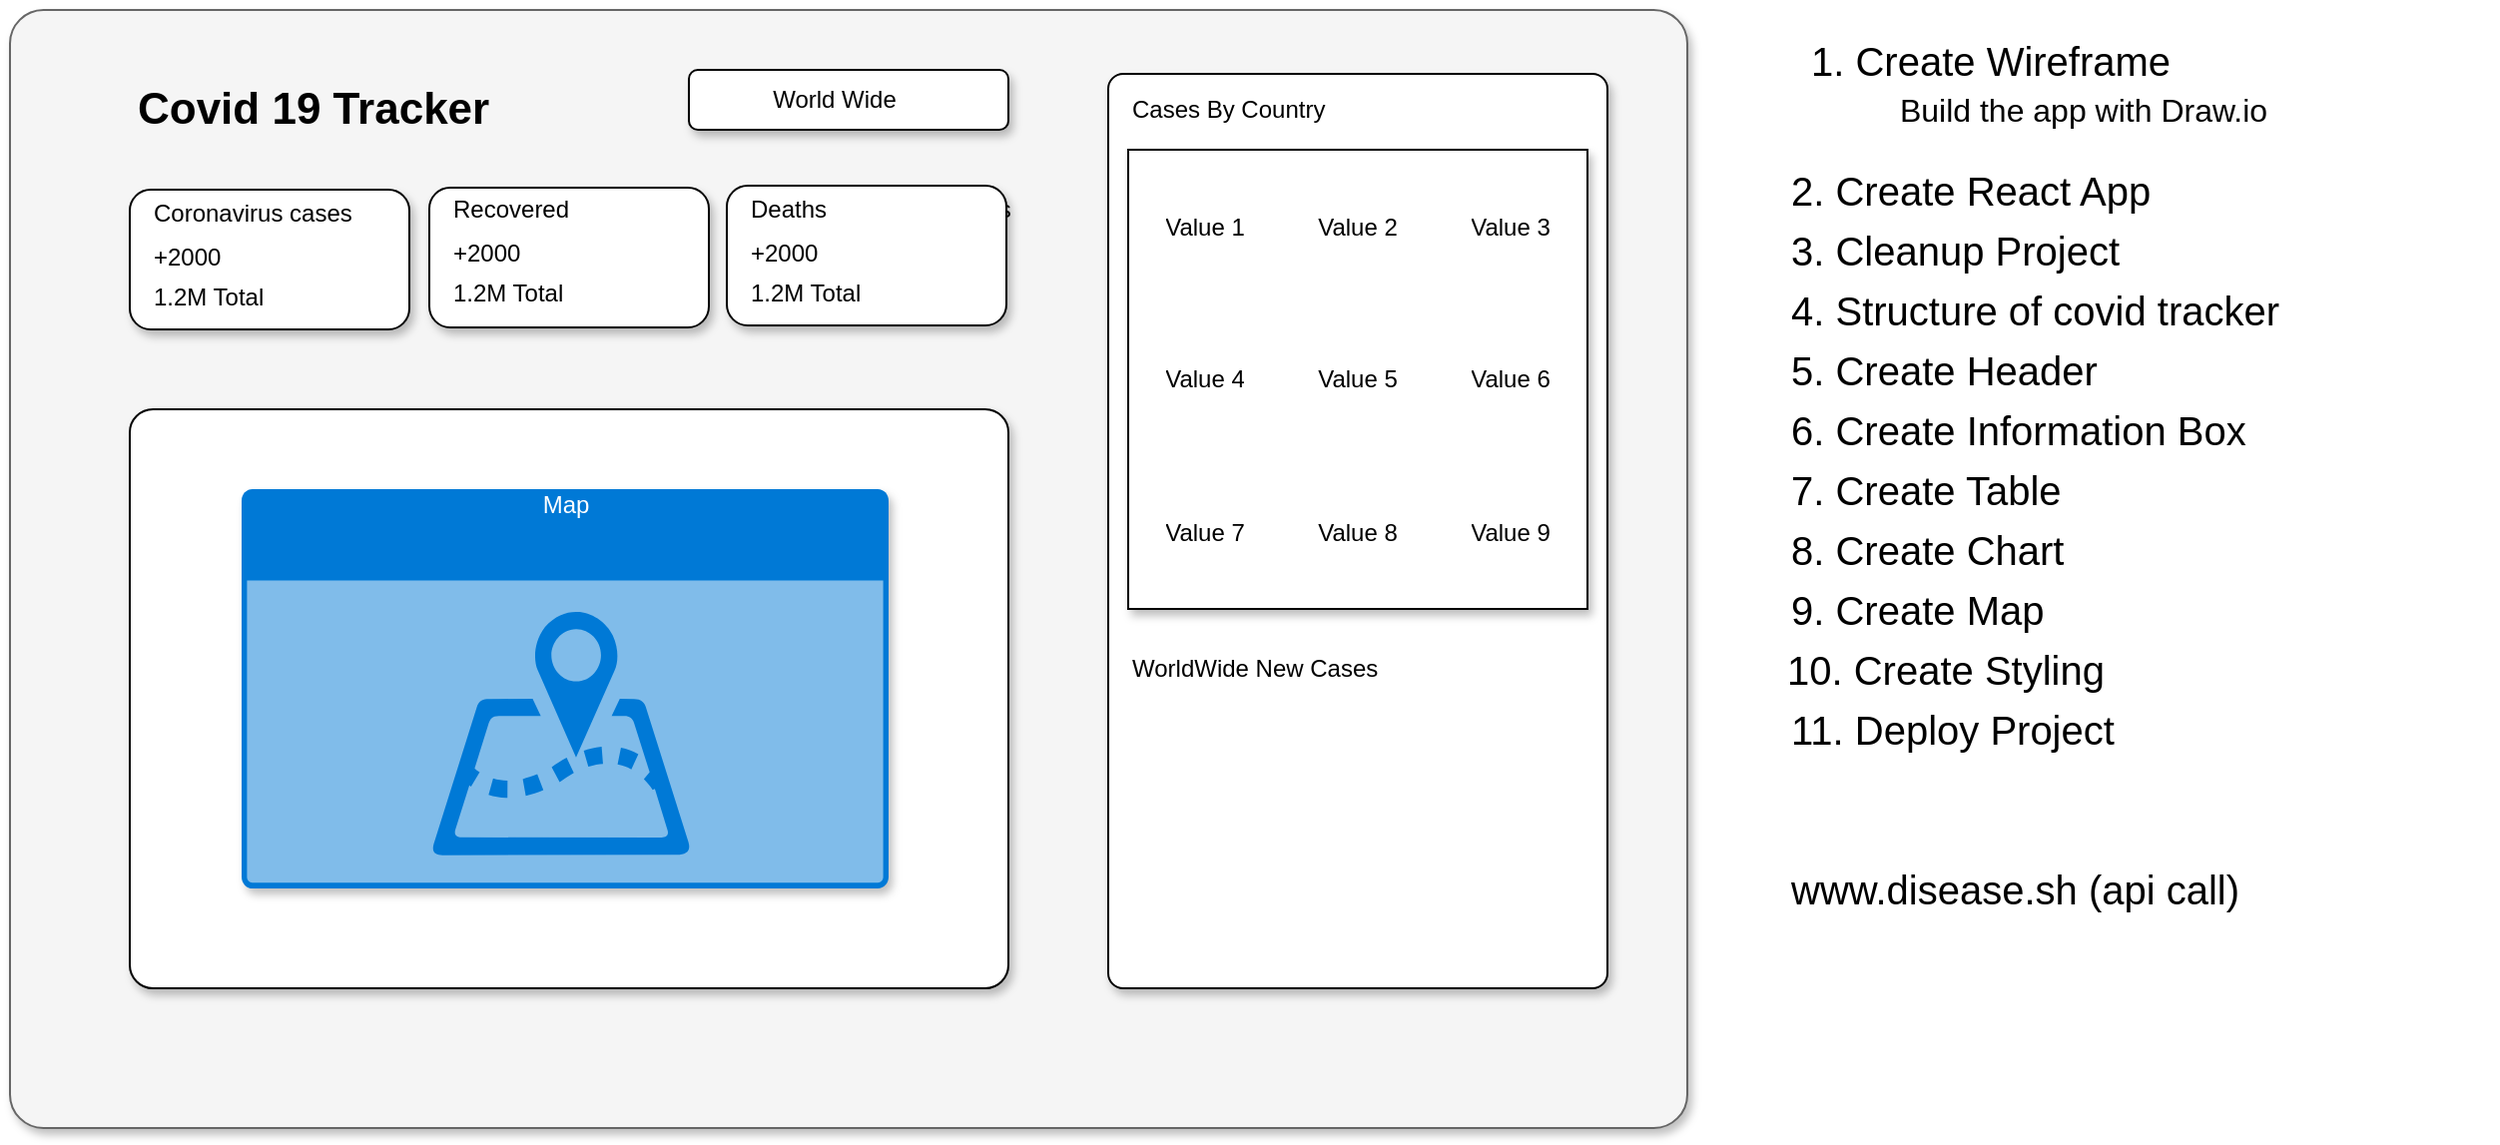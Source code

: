 <mxfile version="14.4.2" type="github">
  <diagram id="C5RBs43oDa-KdzZeNtuy" name="Page-1">
    <mxGraphModel dx="293" dy="664" grid="1" gridSize="10" guides="1" tooltips="1" connect="1" arrows="1" fold="1" page="1" pageScale="1" pageWidth="827" pageHeight="1169" math="0" shadow="0">
      <root>
        <mxCell id="WIyWlLk6GJQsqaUBKTNV-0" />
        <mxCell id="WIyWlLk6GJQsqaUBKTNV-1" parent="WIyWlLk6GJQsqaUBKTNV-0" />
        <mxCell id="RTjfilX-AqYNEhMyl2OA-0" value="" style="rounded=1;whiteSpace=wrap;html=1;shadow=1;sketch=0;glass=0;fillColor=#f5f5f5;strokeColor=#666666;fontColor=#333333;arcSize=3;" vertex="1" parent="WIyWlLk6GJQsqaUBKTNV-1">
          <mxGeometry x="70" y="80" width="840" height="560" as="geometry" />
        </mxCell>
        <mxCell id="RTjfilX-AqYNEhMyl2OA-1" value="&lt;font style=&quot;font-size: 22px&quot;&gt;&lt;b&gt;Covid 19 Tracker&lt;/b&gt;&lt;/font&gt;" style="text;html=1;strokeColor=none;fillColor=none;align=left;verticalAlign=middle;whiteSpace=wrap;rounded=0;shadow=1;glass=0;sketch=0;" vertex="1" parent="WIyWlLk6GJQsqaUBKTNV-1">
          <mxGeometry x="132" y="110" width="211" height="40" as="geometry" />
        </mxCell>
        <mxCell id="RTjfilX-AqYNEhMyl2OA-2" value="" style="rounded=1;whiteSpace=wrap;html=1;shadow=1;glass=0;sketch=0;" vertex="1" parent="WIyWlLk6GJQsqaUBKTNV-1">
          <mxGeometry x="410" y="110" width="160" height="30" as="geometry" />
        </mxCell>
        <mxCell id="RTjfilX-AqYNEhMyl2OA-3" value="World Wide" style="text;html=1;strokeColor=none;fillColor=none;align=center;verticalAlign=middle;whiteSpace=wrap;rounded=0;shadow=1;glass=0;sketch=0;" vertex="1" parent="WIyWlLk6GJQsqaUBKTNV-1">
          <mxGeometry x="440" y="115" width="86" height="20" as="geometry" />
        </mxCell>
        <mxCell id="RTjfilX-AqYNEhMyl2OA-4" value="" style="rounded=1;whiteSpace=wrap;html=1;shadow=1;glass=0;sketch=0;" vertex="1" parent="WIyWlLk6GJQsqaUBKTNV-1">
          <mxGeometry x="130" y="170" width="140" height="70" as="geometry" />
        </mxCell>
        <mxCell id="RTjfilX-AqYNEhMyl2OA-5" value="Coronavirus cases" style="text;html=1;strokeColor=none;fillColor=none;align=left;verticalAlign=middle;whiteSpace=wrap;rounded=0;shadow=1;glass=0;sketch=0;" vertex="1" parent="WIyWlLk6GJQsqaUBKTNV-1">
          <mxGeometry x="140" y="172" width="120" height="20" as="geometry" />
        </mxCell>
        <mxCell id="RTjfilX-AqYNEhMyl2OA-6" value="+2000" style="text;html=1;strokeColor=none;fillColor=none;align=left;verticalAlign=middle;whiteSpace=wrap;rounded=0;shadow=1;glass=0;sketch=0;" vertex="1" parent="WIyWlLk6GJQsqaUBKTNV-1">
          <mxGeometry x="140" y="194" width="120" height="20" as="geometry" />
        </mxCell>
        <mxCell id="RTjfilX-AqYNEhMyl2OA-7" value="1.2M Total" style="text;html=1;strokeColor=none;fillColor=none;align=left;verticalAlign=middle;whiteSpace=wrap;rounded=0;shadow=1;glass=0;sketch=0;" vertex="1" parent="WIyWlLk6GJQsqaUBKTNV-1">
          <mxGeometry x="140" y="214" width="120" height="20" as="geometry" />
        </mxCell>
        <mxCell id="RTjfilX-AqYNEhMyl2OA-8" value="Coronavirus cases" style="text;html=1;strokeColor=none;fillColor=none;align=left;verticalAlign=middle;whiteSpace=wrap;rounded=0;shadow=1;glass=0;sketch=0;" vertex="1" parent="WIyWlLk6GJQsqaUBKTNV-1">
          <mxGeometry x="306" y="171" width="120" height="20" as="geometry" />
        </mxCell>
        <mxCell id="RTjfilX-AqYNEhMyl2OA-9" value="+2000" style="text;html=1;strokeColor=none;fillColor=none;align=left;verticalAlign=middle;whiteSpace=wrap;rounded=0;shadow=1;glass=0;sketch=0;" vertex="1" parent="WIyWlLk6GJQsqaUBKTNV-1">
          <mxGeometry x="306" y="193" width="120" height="20" as="geometry" />
        </mxCell>
        <mxCell id="RTjfilX-AqYNEhMyl2OA-10" value="1.2M Total" style="text;html=1;strokeColor=none;fillColor=none;align=left;verticalAlign=middle;whiteSpace=wrap;rounded=0;shadow=1;glass=0;sketch=0;" vertex="1" parent="WIyWlLk6GJQsqaUBKTNV-1">
          <mxGeometry x="306" y="213" width="120" height="20" as="geometry" />
        </mxCell>
        <mxCell id="RTjfilX-AqYNEhMyl2OA-11" value="" style="rounded=1;whiteSpace=wrap;html=1;shadow=1;glass=0;sketch=0;" vertex="1" parent="WIyWlLk6GJQsqaUBKTNV-1">
          <mxGeometry x="280" y="169" width="140" height="70" as="geometry" />
        </mxCell>
        <mxCell id="RTjfilX-AqYNEhMyl2OA-12" value="Coronavirus cases" style="text;html=1;strokeColor=none;fillColor=none;align=left;verticalAlign=middle;whiteSpace=wrap;rounded=0;shadow=1;glass=0;sketch=0;" vertex="1" parent="WIyWlLk6GJQsqaUBKTNV-1">
          <mxGeometry x="470" y="170" width="120" height="20" as="geometry" />
        </mxCell>
        <mxCell id="RTjfilX-AqYNEhMyl2OA-13" value="+2000" style="text;html=1;strokeColor=none;fillColor=none;align=left;verticalAlign=middle;whiteSpace=wrap;rounded=0;shadow=1;glass=0;sketch=0;" vertex="1" parent="WIyWlLk6GJQsqaUBKTNV-1">
          <mxGeometry x="470" y="192" width="120" height="20" as="geometry" />
        </mxCell>
        <mxCell id="RTjfilX-AqYNEhMyl2OA-14" value="1.2M Total" style="text;html=1;strokeColor=none;fillColor=none;align=left;verticalAlign=middle;whiteSpace=wrap;rounded=0;shadow=1;glass=0;sketch=0;" vertex="1" parent="WIyWlLk6GJQsqaUBKTNV-1">
          <mxGeometry x="470" y="212" width="120" height="20" as="geometry" />
        </mxCell>
        <mxCell id="RTjfilX-AqYNEhMyl2OA-15" value="" style="rounded=1;whiteSpace=wrap;html=1;shadow=1;glass=0;sketch=0;" vertex="1" parent="WIyWlLk6GJQsqaUBKTNV-1">
          <mxGeometry x="429" y="168" width="140" height="70" as="geometry" />
        </mxCell>
        <mxCell id="RTjfilX-AqYNEhMyl2OA-16" value="Recovered" style="text;html=1;strokeColor=none;fillColor=none;align=left;verticalAlign=middle;whiteSpace=wrap;rounded=0;shadow=1;glass=0;sketch=0;" vertex="1" parent="WIyWlLk6GJQsqaUBKTNV-1">
          <mxGeometry x="290" y="170" width="120" height="20" as="geometry" />
        </mxCell>
        <mxCell id="RTjfilX-AqYNEhMyl2OA-17" value="+2000" style="text;html=1;strokeColor=none;fillColor=none;align=left;verticalAlign=middle;whiteSpace=wrap;rounded=0;shadow=1;glass=0;sketch=0;" vertex="1" parent="WIyWlLk6GJQsqaUBKTNV-1">
          <mxGeometry x="290" y="192" width="120" height="20" as="geometry" />
        </mxCell>
        <mxCell id="RTjfilX-AqYNEhMyl2OA-18" value="1.2M Total" style="text;html=1;strokeColor=none;fillColor=none;align=left;verticalAlign=middle;whiteSpace=wrap;rounded=0;shadow=1;glass=0;sketch=0;" vertex="1" parent="WIyWlLk6GJQsqaUBKTNV-1">
          <mxGeometry x="290" y="212" width="120" height="20" as="geometry" />
        </mxCell>
        <mxCell id="RTjfilX-AqYNEhMyl2OA-19" value="Deaths" style="text;html=1;strokeColor=none;fillColor=none;align=left;verticalAlign=middle;whiteSpace=wrap;rounded=0;shadow=1;glass=0;sketch=0;" vertex="1" parent="WIyWlLk6GJQsqaUBKTNV-1">
          <mxGeometry x="439" y="170" width="120" height="20" as="geometry" />
        </mxCell>
        <mxCell id="RTjfilX-AqYNEhMyl2OA-20" value="+2000" style="text;html=1;strokeColor=none;fillColor=none;align=left;verticalAlign=middle;whiteSpace=wrap;rounded=0;shadow=1;glass=0;sketch=0;" vertex="1" parent="WIyWlLk6GJQsqaUBKTNV-1">
          <mxGeometry x="439" y="192" width="120" height="20" as="geometry" />
        </mxCell>
        <mxCell id="RTjfilX-AqYNEhMyl2OA-21" value="1.2M Total" style="text;html=1;strokeColor=none;fillColor=none;align=left;verticalAlign=middle;whiteSpace=wrap;rounded=0;shadow=1;glass=0;sketch=0;" vertex="1" parent="WIyWlLk6GJQsqaUBKTNV-1">
          <mxGeometry x="439" y="212" width="120" height="20" as="geometry" />
        </mxCell>
        <mxCell id="RTjfilX-AqYNEhMyl2OA-22" value="" style="rounded=1;whiteSpace=wrap;html=1;shadow=1;glass=0;sketch=0;arcSize=4;" vertex="1" parent="WIyWlLk6GJQsqaUBKTNV-1">
          <mxGeometry x="130" y="280" width="440" height="290" as="geometry" />
        </mxCell>
        <mxCell id="RTjfilX-AqYNEhMyl2OA-23" value="Map" style="html=1;strokeColor=none;fillColor=#0079D6;labelPosition=center;verticalLabelPosition=middle;verticalAlign=top;align=center;fontSize=12;outlineConnect=0;spacingTop=-6;fontColor=#FFFFFF;shape=mxgraph.sitemap.map;shadow=1;glass=0;sketch=0;" vertex="1" parent="WIyWlLk6GJQsqaUBKTNV-1">
          <mxGeometry x="186" y="320" width="324" height="200" as="geometry" />
        </mxCell>
        <mxCell id="RTjfilX-AqYNEhMyl2OA-24" value="" style="rounded=1;whiteSpace=wrap;html=1;shadow=1;glass=0;sketch=0;arcSize=3;" vertex="1" parent="WIyWlLk6GJQsqaUBKTNV-1">
          <mxGeometry x="620" y="112" width="250" height="458" as="geometry" />
        </mxCell>
        <mxCell id="RTjfilX-AqYNEhMyl2OA-25" value="Cases By Country" style="text;html=1;strokeColor=none;fillColor=none;align=left;verticalAlign=middle;whiteSpace=wrap;rounded=0;shadow=1;glass=0;sketch=0;" vertex="1" parent="WIyWlLk6GJQsqaUBKTNV-1">
          <mxGeometry x="630" y="120" width="190" height="20" as="geometry" />
        </mxCell>
        <mxCell id="RTjfilX-AqYNEhMyl2OA-26" value="WorldWide New Cases" style="text;html=1;strokeColor=none;fillColor=none;align=left;verticalAlign=middle;whiteSpace=wrap;rounded=0;shadow=1;glass=0;sketch=0;" vertex="1" parent="WIyWlLk6GJQsqaUBKTNV-1">
          <mxGeometry x="630" y="400" width="190" height="20" as="geometry" />
        </mxCell>
        <mxCell id="RTjfilX-AqYNEhMyl2OA-30" value="" style="shape=image;html=1;verticalAlign=top;verticalLabelPosition=bottom;labelBackgroundColor=#ffffff;imageAspect=0;aspect=fixed;image=https://cdn2.iconfinder.com/data/icons/3d-infographics/512/4-128.png;shadow=1;glass=0;sketch=0;" vertex="1" parent="WIyWlLk6GJQsqaUBKTNV-1">
          <mxGeometry x="656" y="420" width="140" height="140" as="geometry" />
        </mxCell>
        <mxCell id="RTjfilX-AqYNEhMyl2OA-31" value="" style="shape=table;html=1;whiteSpace=wrap;startSize=0;container=1;collapsible=0;childLayout=tableLayout;columnLines=0;rowLines=0;shadow=1;glass=0;sketch=0;" vertex="1" parent="WIyWlLk6GJQsqaUBKTNV-1">
          <mxGeometry x="630" y="150" width="230" height="230" as="geometry" />
        </mxCell>
        <mxCell id="RTjfilX-AqYNEhMyl2OA-32" value="" style="shape=partialRectangle;html=1;whiteSpace=wrap;collapsible=0;dropTarget=0;pointerEvents=0;fillColor=none;top=0;left=0;bottom=0;right=0;points=[[0,0.5],[1,0.5]];portConstraint=eastwest;" vertex="1" parent="RTjfilX-AqYNEhMyl2OA-31">
          <mxGeometry width="230" height="77" as="geometry" />
        </mxCell>
        <mxCell id="RTjfilX-AqYNEhMyl2OA-33" value="Value 1" style="shape=partialRectangle;html=1;whiteSpace=wrap;connectable=0;fillColor=none;top=0;left=0;bottom=0;right=0;overflow=hidden;" vertex="1" parent="RTjfilX-AqYNEhMyl2OA-32">
          <mxGeometry width="77" height="77" as="geometry" />
        </mxCell>
        <mxCell id="RTjfilX-AqYNEhMyl2OA-34" value="Value 2" style="shape=partialRectangle;html=1;whiteSpace=wrap;connectable=0;fillColor=none;top=0;left=0;bottom=0;right=0;overflow=hidden;" vertex="1" parent="RTjfilX-AqYNEhMyl2OA-32">
          <mxGeometry x="77" width="76" height="77" as="geometry" />
        </mxCell>
        <mxCell id="RTjfilX-AqYNEhMyl2OA-35" value="Value 3" style="shape=partialRectangle;html=1;whiteSpace=wrap;connectable=0;fillColor=none;top=0;left=0;bottom=0;right=0;overflow=hidden;" vertex="1" parent="RTjfilX-AqYNEhMyl2OA-32">
          <mxGeometry x="153" width="77" height="77" as="geometry" />
        </mxCell>
        <mxCell id="RTjfilX-AqYNEhMyl2OA-36" value="" style="shape=partialRectangle;html=1;whiteSpace=wrap;collapsible=0;dropTarget=0;pointerEvents=0;fillColor=none;top=0;left=0;bottom=0;right=0;points=[[0,0.5],[1,0.5]];portConstraint=eastwest;" vertex="1" parent="RTjfilX-AqYNEhMyl2OA-31">
          <mxGeometry y="77" width="230" height="76" as="geometry" />
        </mxCell>
        <mxCell id="RTjfilX-AqYNEhMyl2OA-37" value="Value 4" style="shape=partialRectangle;html=1;whiteSpace=wrap;connectable=0;fillColor=none;top=0;left=0;bottom=0;right=0;overflow=hidden;" vertex="1" parent="RTjfilX-AqYNEhMyl2OA-36">
          <mxGeometry width="77" height="76" as="geometry" />
        </mxCell>
        <mxCell id="RTjfilX-AqYNEhMyl2OA-38" value="Value 5" style="shape=partialRectangle;html=1;whiteSpace=wrap;connectable=0;fillColor=none;top=0;left=0;bottom=0;right=0;overflow=hidden;" vertex="1" parent="RTjfilX-AqYNEhMyl2OA-36">
          <mxGeometry x="77" width="76" height="76" as="geometry" />
        </mxCell>
        <mxCell id="RTjfilX-AqYNEhMyl2OA-39" value="Value 6" style="shape=partialRectangle;html=1;whiteSpace=wrap;connectable=0;fillColor=none;top=0;left=0;bottom=0;right=0;overflow=hidden;" vertex="1" parent="RTjfilX-AqYNEhMyl2OA-36">
          <mxGeometry x="153" width="77" height="76" as="geometry" />
        </mxCell>
        <mxCell id="RTjfilX-AqYNEhMyl2OA-40" value="" style="shape=partialRectangle;html=1;whiteSpace=wrap;collapsible=0;dropTarget=0;pointerEvents=0;fillColor=none;top=0;left=0;bottom=0;right=0;points=[[0,0.5],[1,0.5]];portConstraint=eastwest;" vertex="1" parent="RTjfilX-AqYNEhMyl2OA-31">
          <mxGeometry y="153" width="230" height="77" as="geometry" />
        </mxCell>
        <mxCell id="RTjfilX-AqYNEhMyl2OA-41" value="Value 7" style="shape=partialRectangle;html=1;whiteSpace=wrap;connectable=0;fillColor=none;top=0;left=0;bottom=0;right=0;overflow=hidden;" vertex="1" parent="RTjfilX-AqYNEhMyl2OA-40">
          <mxGeometry width="77" height="77" as="geometry" />
        </mxCell>
        <mxCell id="RTjfilX-AqYNEhMyl2OA-42" value="Value 8" style="shape=partialRectangle;html=1;whiteSpace=wrap;connectable=0;fillColor=none;top=0;left=0;bottom=0;right=0;overflow=hidden;" vertex="1" parent="RTjfilX-AqYNEhMyl2OA-40">
          <mxGeometry x="77" width="76" height="77" as="geometry" />
        </mxCell>
        <mxCell id="RTjfilX-AqYNEhMyl2OA-43" value="Value 9" style="shape=partialRectangle;html=1;whiteSpace=wrap;connectable=0;fillColor=none;top=0;left=0;bottom=0;right=0;overflow=hidden;" vertex="1" parent="RTjfilX-AqYNEhMyl2OA-40">
          <mxGeometry x="153" width="77" height="77" as="geometry" />
        </mxCell>
        <mxCell id="RTjfilX-AqYNEhMyl2OA-44" value="&lt;font style=&quot;font-size: 20px&quot;&gt;1. Create Wireframe&lt;/font&gt;" style="text;html=1;strokeColor=none;fillColor=none;align=left;verticalAlign=middle;whiteSpace=wrap;rounded=0;shadow=1;glass=0;sketch=0;" vertex="1" parent="WIyWlLk6GJQsqaUBKTNV-1">
          <mxGeometry x="970" y="95" width="300" height="20" as="geometry" />
        </mxCell>
        <mxCell id="RTjfilX-AqYNEhMyl2OA-45" value="&lt;font style=&quot;font-size: 16px&quot;&gt;&amp;nbsp;Build the app with Draw.io&amp;nbsp;&lt;/font&gt;" style="text;html=1;strokeColor=none;fillColor=none;align=left;verticalAlign=middle;whiteSpace=wrap;rounded=0;shadow=1;glass=0;sketch=0;" vertex="1" parent="WIyWlLk6GJQsqaUBKTNV-1">
          <mxGeometry x="1010" y="120" width="300" height="20" as="geometry" />
        </mxCell>
        <mxCell id="RTjfilX-AqYNEhMyl2OA-46" value="&lt;font style=&quot;font-size: 20px&quot;&gt;2. Create React App&lt;/font&gt;" style="text;html=1;strokeColor=none;fillColor=none;align=left;verticalAlign=middle;whiteSpace=wrap;rounded=0;shadow=1;glass=0;sketch=0;" vertex="1" parent="WIyWlLk6GJQsqaUBKTNV-1">
          <mxGeometry x="960" y="159.5" width="300" height="20" as="geometry" />
        </mxCell>
        <mxCell id="RTjfilX-AqYNEhMyl2OA-48" value="&lt;font style=&quot;font-size: 20px&quot;&gt;3. Cleanup Project&lt;/font&gt;" style="text;html=1;strokeColor=none;fillColor=none;align=left;verticalAlign=middle;whiteSpace=wrap;rounded=0;shadow=1;glass=0;sketch=0;" vertex="1" parent="WIyWlLk6GJQsqaUBKTNV-1">
          <mxGeometry x="960" y="190" width="300" height="20" as="geometry" />
        </mxCell>
        <mxCell id="RTjfilX-AqYNEhMyl2OA-50" value="&lt;span style=&quot;font-size: 20px&quot;&gt;4. Structure of covid tracker&lt;/span&gt;" style="text;html=1;strokeColor=none;fillColor=none;align=left;verticalAlign=middle;whiteSpace=wrap;rounded=0;shadow=1;glass=0;sketch=0;" vertex="1" parent="WIyWlLk6GJQsqaUBKTNV-1">
          <mxGeometry x="960" y="220" width="300" height="20" as="geometry" />
        </mxCell>
        <mxCell id="RTjfilX-AqYNEhMyl2OA-52" value="&lt;font style=&quot;font-size: 20px&quot;&gt;5. Create Header&lt;/font&gt;" style="text;html=1;strokeColor=none;fillColor=none;align=left;verticalAlign=middle;whiteSpace=wrap;rounded=0;shadow=1;glass=0;sketch=0;" vertex="1" parent="WIyWlLk6GJQsqaUBKTNV-1">
          <mxGeometry x="960" y="250" width="300" height="20" as="geometry" />
        </mxCell>
        <mxCell id="RTjfilX-AqYNEhMyl2OA-54" value="&lt;font style=&quot;font-size: 20px&quot;&gt;6. Create Information Box&lt;/font&gt;" style="text;html=1;strokeColor=none;fillColor=none;align=left;verticalAlign=middle;whiteSpace=wrap;rounded=0;shadow=1;glass=0;sketch=0;" vertex="1" parent="WIyWlLk6GJQsqaUBKTNV-1">
          <mxGeometry x="960" y="280" width="300" height="20" as="geometry" />
        </mxCell>
        <mxCell id="RTjfilX-AqYNEhMyl2OA-56" value="&lt;span style=&quot;font-size: 20px&quot;&gt;7. Create Table&lt;/span&gt;" style="text;html=1;strokeColor=none;fillColor=none;align=left;verticalAlign=middle;whiteSpace=wrap;rounded=0;shadow=1;glass=0;sketch=0;" vertex="1" parent="WIyWlLk6GJQsqaUBKTNV-1">
          <mxGeometry x="960" y="310" width="300" height="20" as="geometry" />
        </mxCell>
        <mxCell id="RTjfilX-AqYNEhMyl2OA-58" value="&lt;font style=&quot;font-size: 20px&quot;&gt;8. Create Chart&lt;/font&gt;" style="text;html=1;strokeColor=none;fillColor=none;align=left;verticalAlign=middle;whiteSpace=wrap;rounded=0;shadow=1;glass=0;sketch=0;" vertex="1" parent="WIyWlLk6GJQsqaUBKTNV-1">
          <mxGeometry x="960" y="340" width="300" height="20" as="geometry" />
        </mxCell>
        <mxCell id="RTjfilX-AqYNEhMyl2OA-59" value="&lt;font style=&quot;font-size: 20px&quot;&gt;9. Create Map&lt;/font&gt;" style="text;html=1;strokeColor=none;fillColor=none;align=left;verticalAlign=middle;whiteSpace=wrap;rounded=0;shadow=1;glass=0;sketch=0;" vertex="1" parent="WIyWlLk6GJQsqaUBKTNV-1">
          <mxGeometry x="960" y="370" width="300" height="20" as="geometry" />
        </mxCell>
        <mxCell id="RTjfilX-AqYNEhMyl2OA-60" value="&lt;font style=&quot;font-size: 20px&quot;&gt;10. Create Styling&lt;/font&gt;" style="text;html=1;strokeColor=none;fillColor=none;align=left;verticalAlign=middle;whiteSpace=wrap;rounded=0;shadow=1;glass=0;sketch=0;" vertex="1" parent="WIyWlLk6GJQsqaUBKTNV-1">
          <mxGeometry x="958" y="400" width="300" height="20" as="geometry" />
        </mxCell>
        <mxCell id="RTjfilX-AqYNEhMyl2OA-61" value="&lt;font style=&quot;font-size: 20px&quot;&gt;11. Deploy Project&lt;/font&gt;" style="text;html=1;strokeColor=none;fillColor=none;align=left;verticalAlign=middle;whiteSpace=wrap;rounded=0;shadow=1;glass=0;sketch=0;" vertex="1" parent="WIyWlLk6GJQsqaUBKTNV-1">
          <mxGeometry x="960" y="430" width="300" height="20" as="geometry" />
        </mxCell>
        <mxCell id="RTjfilX-AqYNEhMyl2OA-62" value="&lt;font style=&quot;font-size: 20px&quot;&gt;www.disease.sh (api call)&lt;/font&gt;" style="text;html=1;strokeColor=none;fillColor=none;align=left;verticalAlign=middle;whiteSpace=wrap;rounded=0;shadow=1;glass=0;sketch=0;" vertex="1" parent="WIyWlLk6GJQsqaUBKTNV-1">
          <mxGeometry x="960" y="510" width="300" height="20" as="geometry" />
        </mxCell>
      </root>
    </mxGraphModel>
  </diagram>
</mxfile>
